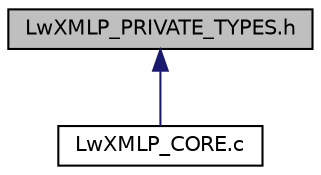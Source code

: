 digraph "LwXMLP_PRIVATE_TYPES.h"
{
 // LATEX_PDF_SIZE
  edge [fontname="Helvetica",fontsize="10",labelfontname="Helvetica",labelfontsize="10"];
  node [fontname="Helvetica",fontsize="10",shape=record];
  Node1 [label="LwXMLP_PRIVATE_TYPES.h",height=0.2,width=0.4,color="black", fillcolor="grey75", style="filled", fontcolor="black",tooltip="This header file contain all the private types definitions for the LwXMLP_CORE which will be converte..."];
  Node1 -> Node2 [dir="back",color="midnightblue",fontsize="10",style="solid",fontname="Helvetica"];
  Node2 [label="LwXMLP_CORE.c",height=0.2,width=0.4,color="black", fillcolor="white", style="filled",URL="$_lw_x_m_l_p___c_o_r_e_8c.html",tooltip="This is a source code file for the LwXMLP module which contain all the core API."];
}
